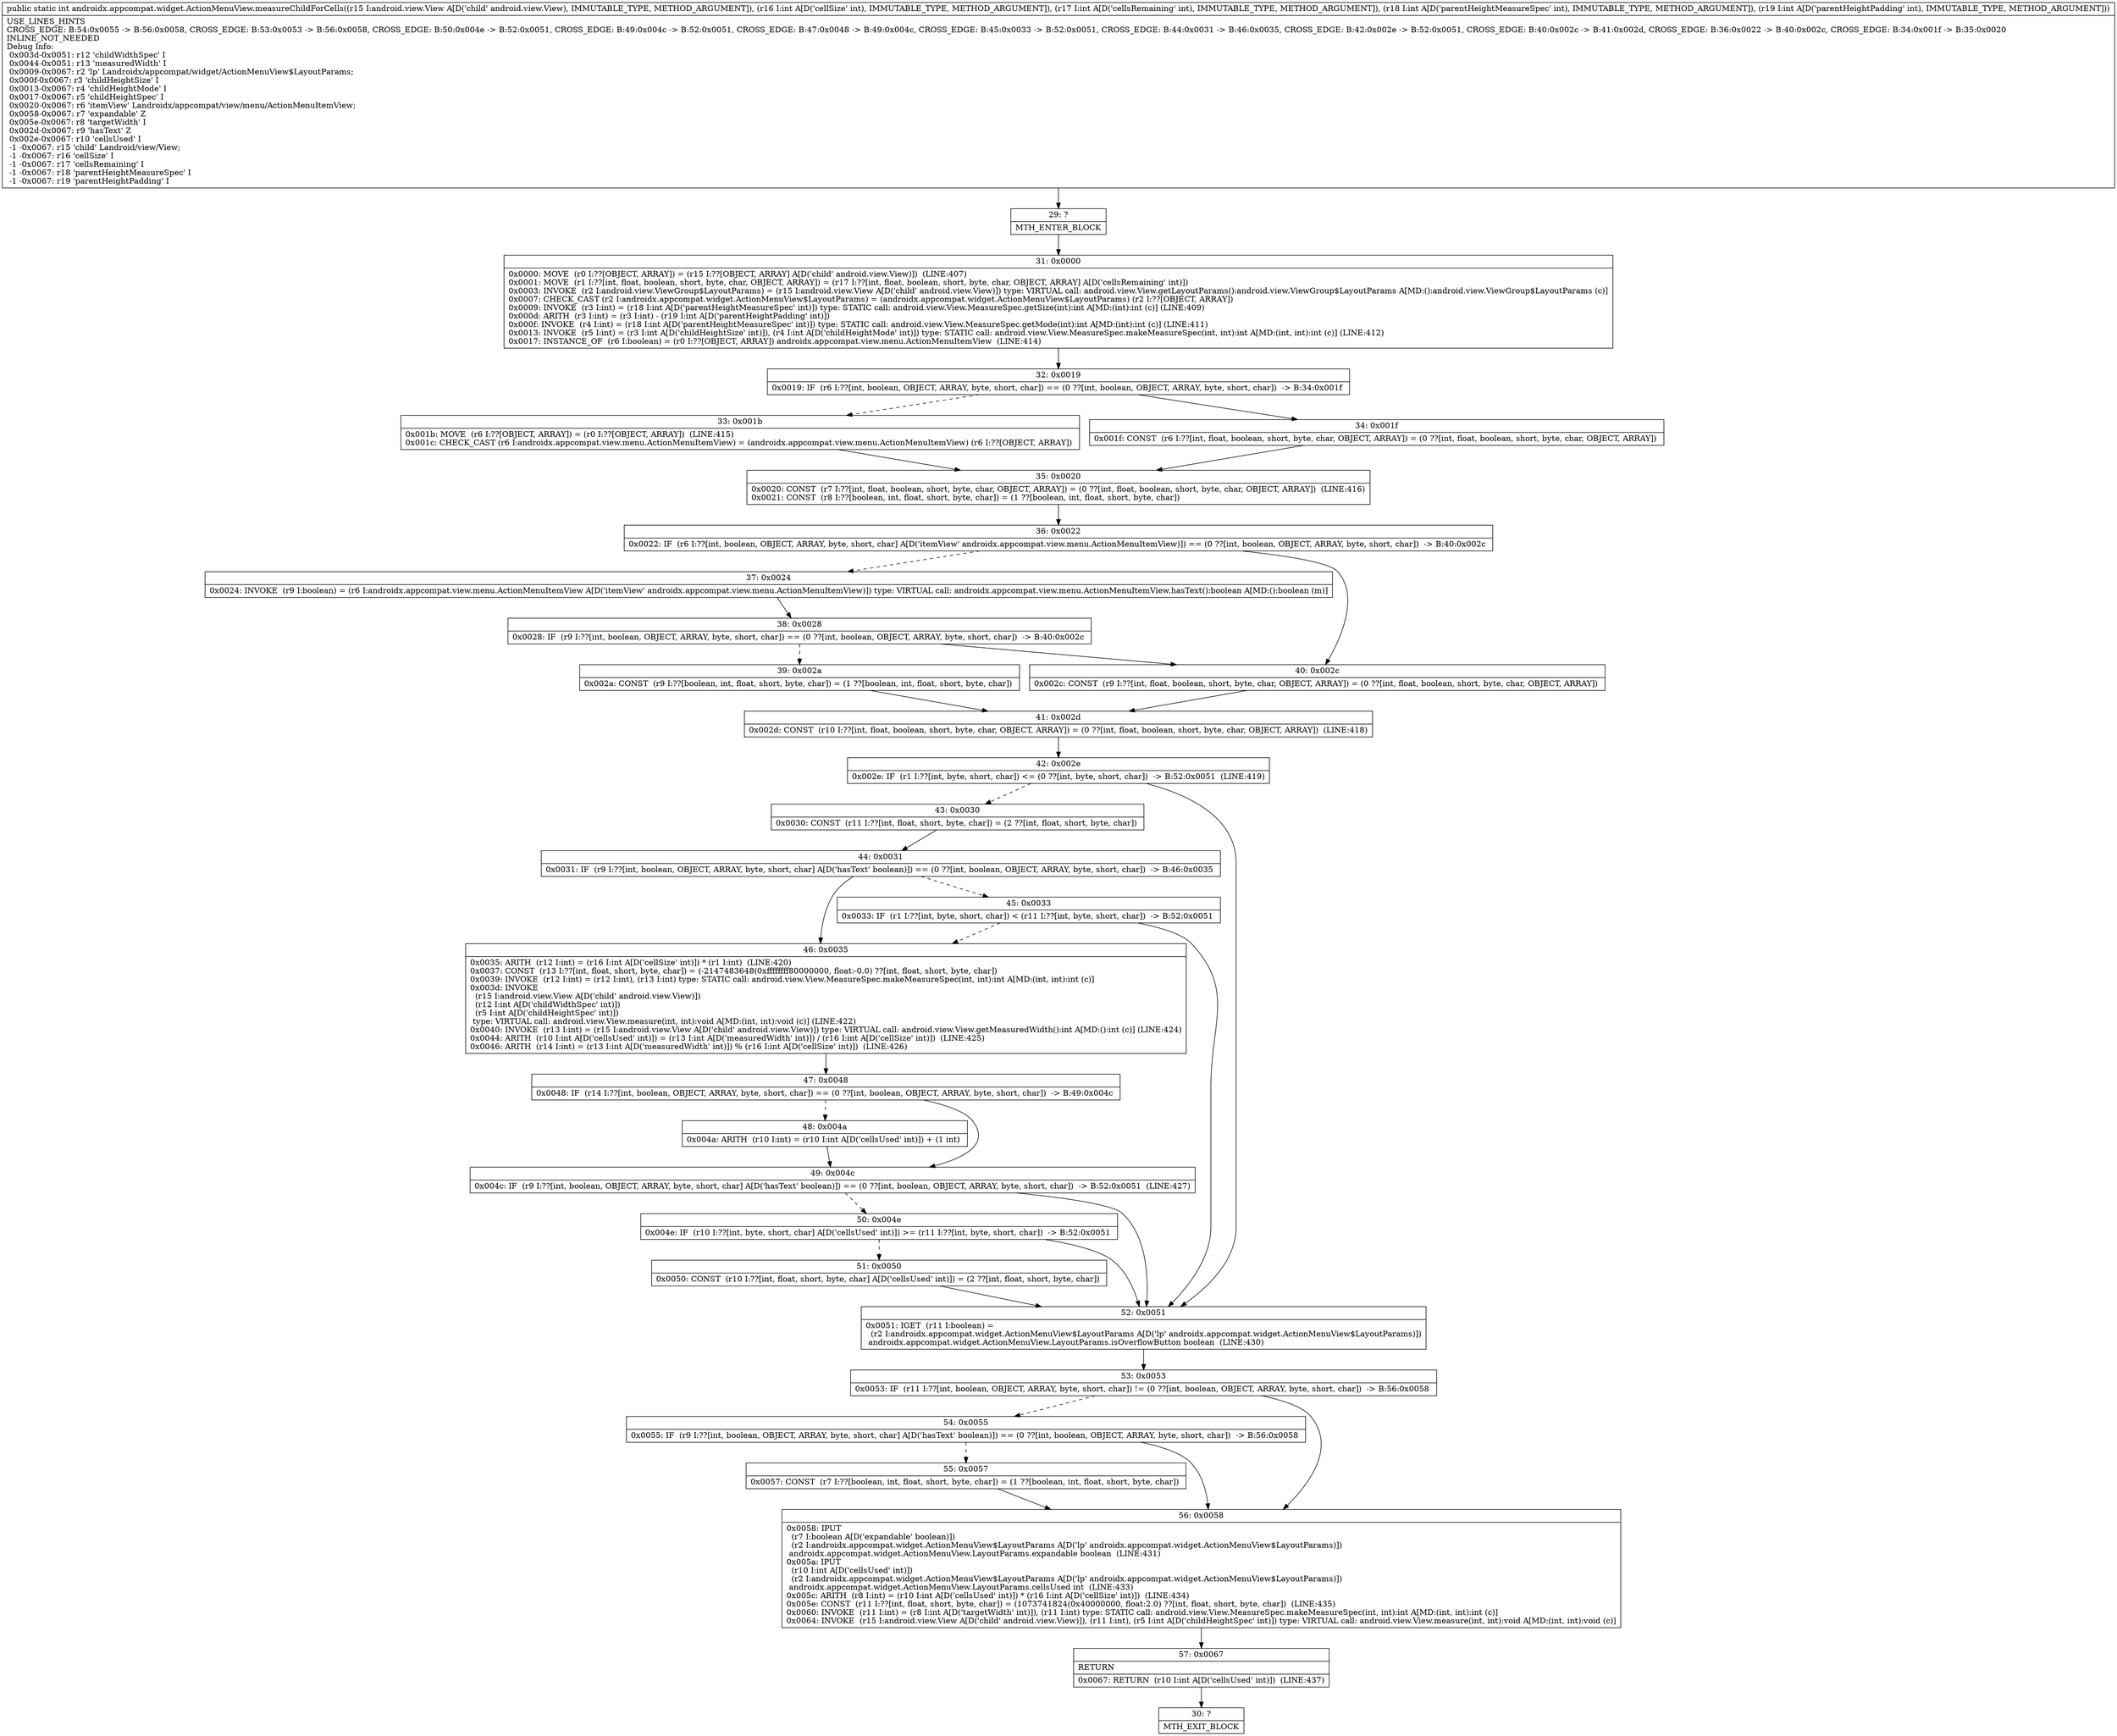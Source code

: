 digraph "CFG forandroidx.appcompat.widget.ActionMenuView.measureChildForCells(Landroid\/view\/View;IIII)I" {
Node_29 [shape=record,label="{29\:\ ?|MTH_ENTER_BLOCK\l}"];
Node_31 [shape=record,label="{31\:\ 0x0000|0x0000: MOVE  (r0 I:??[OBJECT, ARRAY]) = (r15 I:??[OBJECT, ARRAY] A[D('child' android.view.View)])  (LINE:407)\l0x0001: MOVE  (r1 I:??[int, float, boolean, short, byte, char, OBJECT, ARRAY]) = (r17 I:??[int, float, boolean, short, byte, char, OBJECT, ARRAY] A[D('cellsRemaining' int)]) \l0x0003: INVOKE  (r2 I:android.view.ViewGroup$LayoutParams) = (r15 I:android.view.View A[D('child' android.view.View)]) type: VIRTUAL call: android.view.View.getLayoutParams():android.view.ViewGroup$LayoutParams A[MD:():android.view.ViewGroup$LayoutParams (c)]\l0x0007: CHECK_CAST (r2 I:androidx.appcompat.widget.ActionMenuView$LayoutParams) = (androidx.appcompat.widget.ActionMenuView$LayoutParams) (r2 I:??[OBJECT, ARRAY]) \l0x0009: INVOKE  (r3 I:int) = (r18 I:int A[D('parentHeightMeasureSpec' int)]) type: STATIC call: android.view.View.MeasureSpec.getSize(int):int A[MD:(int):int (c)] (LINE:409)\l0x000d: ARITH  (r3 I:int) = (r3 I:int) \- (r19 I:int A[D('parentHeightPadding' int)]) \l0x000f: INVOKE  (r4 I:int) = (r18 I:int A[D('parentHeightMeasureSpec' int)]) type: STATIC call: android.view.View.MeasureSpec.getMode(int):int A[MD:(int):int (c)] (LINE:411)\l0x0013: INVOKE  (r5 I:int) = (r3 I:int A[D('childHeightSize' int)]), (r4 I:int A[D('childHeightMode' int)]) type: STATIC call: android.view.View.MeasureSpec.makeMeasureSpec(int, int):int A[MD:(int, int):int (c)] (LINE:412)\l0x0017: INSTANCE_OF  (r6 I:boolean) = (r0 I:??[OBJECT, ARRAY]) androidx.appcompat.view.menu.ActionMenuItemView  (LINE:414)\l}"];
Node_32 [shape=record,label="{32\:\ 0x0019|0x0019: IF  (r6 I:??[int, boolean, OBJECT, ARRAY, byte, short, char]) == (0 ??[int, boolean, OBJECT, ARRAY, byte, short, char])  \-\> B:34:0x001f \l}"];
Node_33 [shape=record,label="{33\:\ 0x001b|0x001b: MOVE  (r6 I:??[OBJECT, ARRAY]) = (r0 I:??[OBJECT, ARRAY])  (LINE:415)\l0x001c: CHECK_CAST (r6 I:androidx.appcompat.view.menu.ActionMenuItemView) = (androidx.appcompat.view.menu.ActionMenuItemView) (r6 I:??[OBJECT, ARRAY]) \l}"];
Node_35 [shape=record,label="{35\:\ 0x0020|0x0020: CONST  (r7 I:??[int, float, boolean, short, byte, char, OBJECT, ARRAY]) = (0 ??[int, float, boolean, short, byte, char, OBJECT, ARRAY])  (LINE:416)\l0x0021: CONST  (r8 I:??[boolean, int, float, short, byte, char]) = (1 ??[boolean, int, float, short, byte, char]) \l}"];
Node_36 [shape=record,label="{36\:\ 0x0022|0x0022: IF  (r6 I:??[int, boolean, OBJECT, ARRAY, byte, short, char] A[D('itemView' androidx.appcompat.view.menu.ActionMenuItemView)]) == (0 ??[int, boolean, OBJECT, ARRAY, byte, short, char])  \-\> B:40:0x002c \l}"];
Node_37 [shape=record,label="{37\:\ 0x0024|0x0024: INVOKE  (r9 I:boolean) = (r6 I:androidx.appcompat.view.menu.ActionMenuItemView A[D('itemView' androidx.appcompat.view.menu.ActionMenuItemView)]) type: VIRTUAL call: androidx.appcompat.view.menu.ActionMenuItemView.hasText():boolean A[MD:():boolean (m)]\l}"];
Node_38 [shape=record,label="{38\:\ 0x0028|0x0028: IF  (r9 I:??[int, boolean, OBJECT, ARRAY, byte, short, char]) == (0 ??[int, boolean, OBJECT, ARRAY, byte, short, char])  \-\> B:40:0x002c \l}"];
Node_39 [shape=record,label="{39\:\ 0x002a|0x002a: CONST  (r9 I:??[boolean, int, float, short, byte, char]) = (1 ??[boolean, int, float, short, byte, char]) \l}"];
Node_41 [shape=record,label="{41\:\ 0x002d|0x002d: CONST  (r10 I:??[int, float, boolean, short, byte, char, OBJECT, ARRAY]) = (0 ??[int, float, boolean, short, byte, char, OBJECT, ARRAY])  (LINE:418)\l}"];
Node_42 [shape=record,label="{42\:\ 0x002e|0x002e: IF  (r1 I:??[int, byte, short, char]) \<= (0 ??[int, byte, short, char])  \-\> B:52:0x0051  (LINE:419)\l}"];
Node_43 [shape=record,label="{43\:\ 0x0030|0x0030: CONST  (r11 I:??[int, float, short, byte, char]) = (2 ??[int, float, short, byte, char]) \l}"];
Node_44 [shape=record,label="{44\:\ 0x0031|0x0031: IF  (r9 I:??[int, boolean, OBJECT, ARRAY, byte, short, char] A[D('hasText' boolean)]) == (0 ??[int, boolean, OBJECT, ARRAY, byte, short, char])  \-\> B:46:0x0035 \l}"];
Node_45 [shape=record,label="{45\:\ 0x0033|0x0033: IF  (r1 I:??[int, byte, short, char]) \< (r11 I:??[int, byte, short, char])  \-\> B:52:0x0051 \l}"];
Node_46 [shape=record,label="{46\:\ 0x0035|0x0035: ARITH  (r12 I:int) = (r16 I:int A[D('cellSize' int)]) * (r1 I:int)  (LINE:420)\l0x0037: CONST  (r13 I:??[int, float, short, byte, char]) = (\-2147483648(0xffffffff80000000, float:\-0.0) ??[int, float, short, byte, char]) \l0x0039: INVOKE  (r12 I:int) = (r12 I:int), (r13 I:int) type: STATIC call: android.view.View.MeasureSpec.makeMeasureSpec(int, int):int A[MD:(int, int):int (c)]\l0x003d: INVOKE  \l  (r15 I:android.view.View A[D('child' android.view.View)])\l  (r12 I:int A[D('childWidthSpec' int)])\l  (r5 I:int A[D('childHeightSpec' int)])\l type: VIRTUAL call: android.view.View.measure(int, int):void A[MD:(int, int):void (c)] (LINE:422)\l0x0040: INVOKE  (r13 I:int) = (r15 I:android.view.View A[D('child' android.view.View)]) type: VIRTUAL call: android.view.View.getMeasuredWidth():int A[MD:():int (c)] (LINE:424)\l0x0044: ARITH  (r10 I:int A[D('cellsUsed' int)]) = (r13 I:int A[D('measuredWidth' int)]) \/ (r16 I:int A[D('cellSize' int)])  (LINE:425)\l0x0046: ARITH  (r14 I:int) = (r13 I:int A[D('measuredWidth' int)]) % (r16 I:int A[D('cellSize' int)])  (LINE:426)\l}"];
Node_47 [shape=record,label="{47\:\ 0x0048|0x0048: IF  (r14 I:??[int, boolean, OBJECT, ARRAY, byte, short, char]) == (0 ??[int, boolean, OBJECT, ARRAY, byte, short, char])  \-\> B:49:0x004c \l}"];
Node_48 [shape=record,label="{48\:\ 0x004a|0x004a: ARITH  (r10 I:int) = (r10 I:int A[D('cellsUsed' int)]) + (1 int) \l}"];
Node_49 [shape=record,label="{49\:\ 0x004c|0x004c: IF  (r9 I:??[int, boolean, OBJECT, ARRAY, byte, short, char] A[D('hasText' boolean)]) == (0 ??[int, boolean, OBJECT, ARRAY, byte, short, char])  \-\> B:52:0x0051  (LINE:427)\l}"];
Node_50 [shape=record,label="{50\:\ 0x004e|0x004e: IF  (r10 I:??[int, byte, short, char] A[D('cellsUsed' int)]) \>= (r11 I:??[int, byte, short, char])  \-\> B:52:0x0051 \l}"];
Node_51 [shape=record,label="{51\:\ 0x0050|0x0050: CONST  (r10 I:??[int, float, short, byte, char] A[D('cellsUsed' int)]) = (2 ??[int, float, short, byte, char]) \l}"];
Node_52 [shape=record,label="{52\:\ 0x0051|0x0051: IGET  (r11 I:boolean) = \l  (r2 I:androidx.appcompat.widget.ActionMenuView$LayoutParams A[D('lp' androidx.appcompat.widget.ActionMenuView$LayoutParams)])\l androidx.appcompat.widget.ActionMenuView.LayoutParams.isOverflowButton boolean  (LINE:430)\l}"];
Node_53 [shape=record,label="{53\:\ 0x0053|0x0053: IF  (r11 I:??[int, boolean, OBJECT, ARRAY, byte, short, char]) != (0 ??[int, boolean, OBJECT, ARRAY, byte, short, char])  \-\> B:56:0x0058 \l}"];
Node_54 [shape=record,label="{54\:\ 0x0055|0x0055: IF  (r9 I:??[int, boolean, OBJECT, ARRAY, byte, short, char] A[D('hasText' boolean)]) == (0 ??[int, boolean, OBJECT, ARRAY, byte, short, char])  \-\> B:56:0x0058 \l}"];
Node_55 [shape=record,label="{55\:\ 0x0057|0x0057: CONST  (r7 I:??[boolean, int, float, short, byte, char]) = (1 ??[boolean, int, float, short, byte, char]) \l}"];
Node_56 [shape=record,label="{56\:\ 0x0058|0x0058: IPUT  \l  (r7 I:boolean A[D('expandable' boolean)])\l  (r2 I:androidx.appcompat.widget.ActionMenuView$LayoutParams A[D('lp' androidx.appcompat.widget.ActionMenuView$LayoutParams)])\l androidx.appcompat.widget.ActionMenuView.LayoutParams.expandable boolean  (LINE:431)\l0x005a: IPUT  \l  (r10 I:int A[D('cellsUsed' int)])\l  (r2 I:androidx.appcompat.widget.ActionMenuView$LayoutParams A[D('lp' androidx.appcompat.widget.ActionMenuView$LayoutParams)])\l androidx.appcompat.widget.ActionMenuView.LayoutParams.cellsUsed int  (LINE:433)\l0x005c: ARITH  (r8 I:int) = (r10 I:int A[D('cellsUsed' int)]) * (r16 I:int A[D('cellSize' int)])  (LINE:434)\l0x005e: CONST  (r11 I:??[int, float, short, byte, char]) = (1073741824(0x40000000, float:2.0) ??[int, float, short, byte, char])  (LINE:435)\l0x0060: INVOKE  (r11 I:int) = (r8 I:int A[D('targetWidth' int)]), (r11 I:int) type: STATIC call: android.view.View.MeasureSpec.makeMeasureSpec(int, int):int A[MD:(int, int):int (c)]\l0x0064: INVOKE  (r15 I:android.view.View A[D('child' android.view.View)]), (r11 I:int), (r5 I:int A[D('childHeightSpec' int)]) type: VIRTUAL call: android.view.View.measure(int, int):void A[MD:(int, int):void (c)]\l}"];
Node_57 [shape=record,label="{57\:\ 0x0067|RETURN\l|0x0067: RETURN  (r10 I:int A[D('cellsUsed' int)])  (LINE:437)\l}"];
Node_30 [shape=record,label="{30\:\ ?|MTH_EXIT_BLOCK\l}"];
Node_40 [shape=record,label="{40\:\ 0x002c|0x002c: CONST  (r9 I:??[int, float, boolean, short, byte, char, OBJECT, ARRAY]) = (0 ??[int, float, boolean, short, byte, char, OBJECT, ARRAY]) \l}"];
Node_34 [shape=record,label="{34\:\ 0x001f|0x001f: CONST  (r6 I:??[int, float, boolean, short, byte, char, OBJECT, ARRAY]) = (0 ??[int, float, boolean, short, byte, char, OBJECT, ARRAY]) \l}"];
MethodNode[shape=record,label="{public static int androidx.appcompat.widget.ActionMenuView.measureChildForCells((r15 I:android.view.View A[D('child' android.view.View), IMMUTABLE_TYPE, METHOD_ARGUMENT]), (r16 I:int A[D('cellSize' int), IMMUTABLE_TYPE, METHOD_ARGUMENT]), (r17 I:int A[D('cellsRemaining' int), IMMUTABLE_TYPE, METHOD_ARGUMENT]), (r18 I:int A[D('parentHeightMeasureSpec' int), IMMUTABLE_TYPE, METHOD_ARGUMENT]), (r19 I:int A[D('parentHeightPadding' int), IMMUTABLE_TYPE, METHOD_ARGUMENT]))  | USE_LINES_HINTS\lCROSS_EDGE: B:54:0x0055 \-\> B:56:0x0058, CROSS_EDGE: B:53:0x0053 \-\> B:56:0x0058, CROSS_EDGE: B:50:0x004e \-\> B:52:0x0051, CROSS_EDGE: B:49:0x004c \-\> B:52:0x0051, CROSS_EDGE: B:47:0x0048 \-\> B:49:0x004c, CROSS_EDGE: B:45:0x0033 \-\> B:52:0x0051, CROSS_EDGE: B:44:0x0031 \-\> B:46:0x0035, CROSS_EDGE: B:42:0x002e \-\> B:52:0x0051, CROSS_EDGE: B:40:0x002c \-\> B:41:0x002d, CROSS_EDGE: B:36:0x0022 \-\> B:40:0x002c, CROSS_EDGE: B:34:0x001f \-\> B:35:0x0020\lINLINE_NOT_NEEDED\lDebug Info:\l  0x003d\-0x0051: r12 'childWidthSpec' I\l  0x0044\-0x0051: r13 'measuredWidth' I\l  0x0009\-0x0067: r2 'lp' Landroidx\/appcompat\/widget\/ActionMenuView$LayoutParams;\l  0x000f\-0x0067: r3 'childHeightSize' I\l  0x0013\-0x0067: r4 'childHeightMode' I\l  0x0017\-0x0067: r5 'childHeightSpec' I\l  0x0020\-0x0067: r6 'itemView' Landroidx\/appcompat\/view\/menu\/ActionMenuItemView;\l  0x0058\-0x0067: r7 'expandable' Z\l  0x005e\-0x0067: r8 'targetWidth' I\l  0x002d\-0x0067: r9 'hasText' Z\l  0x002e\-0x0067: r10 'cellsUsed' I\l  \-1 \-0x0067: r15 'child' Landroid\/view\/View;\l  \-1 \-0x0067: r16 'cellSize' I\l  \-1 \-0x0067: r17 'cellsRemaining' I\l  \-1 \-0x0067: r18 'parentHeightMeasureSpec' I\l  \-1 \-0x0067: r19 'parentHeightPadding' I\l}"];
MethodNode -> Node_29;Node_29 -> Node_31;
Node_31 -> Node_32;
Node_32 -> Node_33[style=dashed];
Node_32 -> Node_34;
Node_33 -> Node_35;
Node_35 -> Node_36;
Node_36 -> Node_37[style=dashed];
Node_36 -> Node_40;
Node_37 -> Node_38;
Node_38 -> Node_39[style=dashed];
Node_38 -> Node_40;
Node_39 -> Node_41;
Node_41 -> Node_42;
Node_42 -> Node_43[style=dashed];
Node_42 -> Node_52;
Node_43 -> Node_44;
Node_44 -> Node_45[style=dashed];
Node_44 -> Node_46;
Node_45 -> Node_46[style=dashed];
Node_45 -> Node_52;
Node_46 -> Node_47;
Node_47 -> Node_48[style=dashed];
Node_47 -> Node_49;
Node_48 -> Node_49;
Node_49 -> Node_50[style=dashed];
Node_49 -> Node_52;
Node_50 -> Node_51[style=dashed];
Node_50 -> Node_52;
Node_51 -> Node_52;
Node_52 -> Node_53;
Node_53 -> Node_54[style=dashed];
Node_53 -> Node_56;
Node_54 -> Node_55[style=dashed];
Node_54 -> Node_56;
Node_55 -> Node_56;
Node_56 -> Node_57;
Node_57 -> Node_30;
Node_40 -> Node_41;
Node_34 -> Node_35;
}

